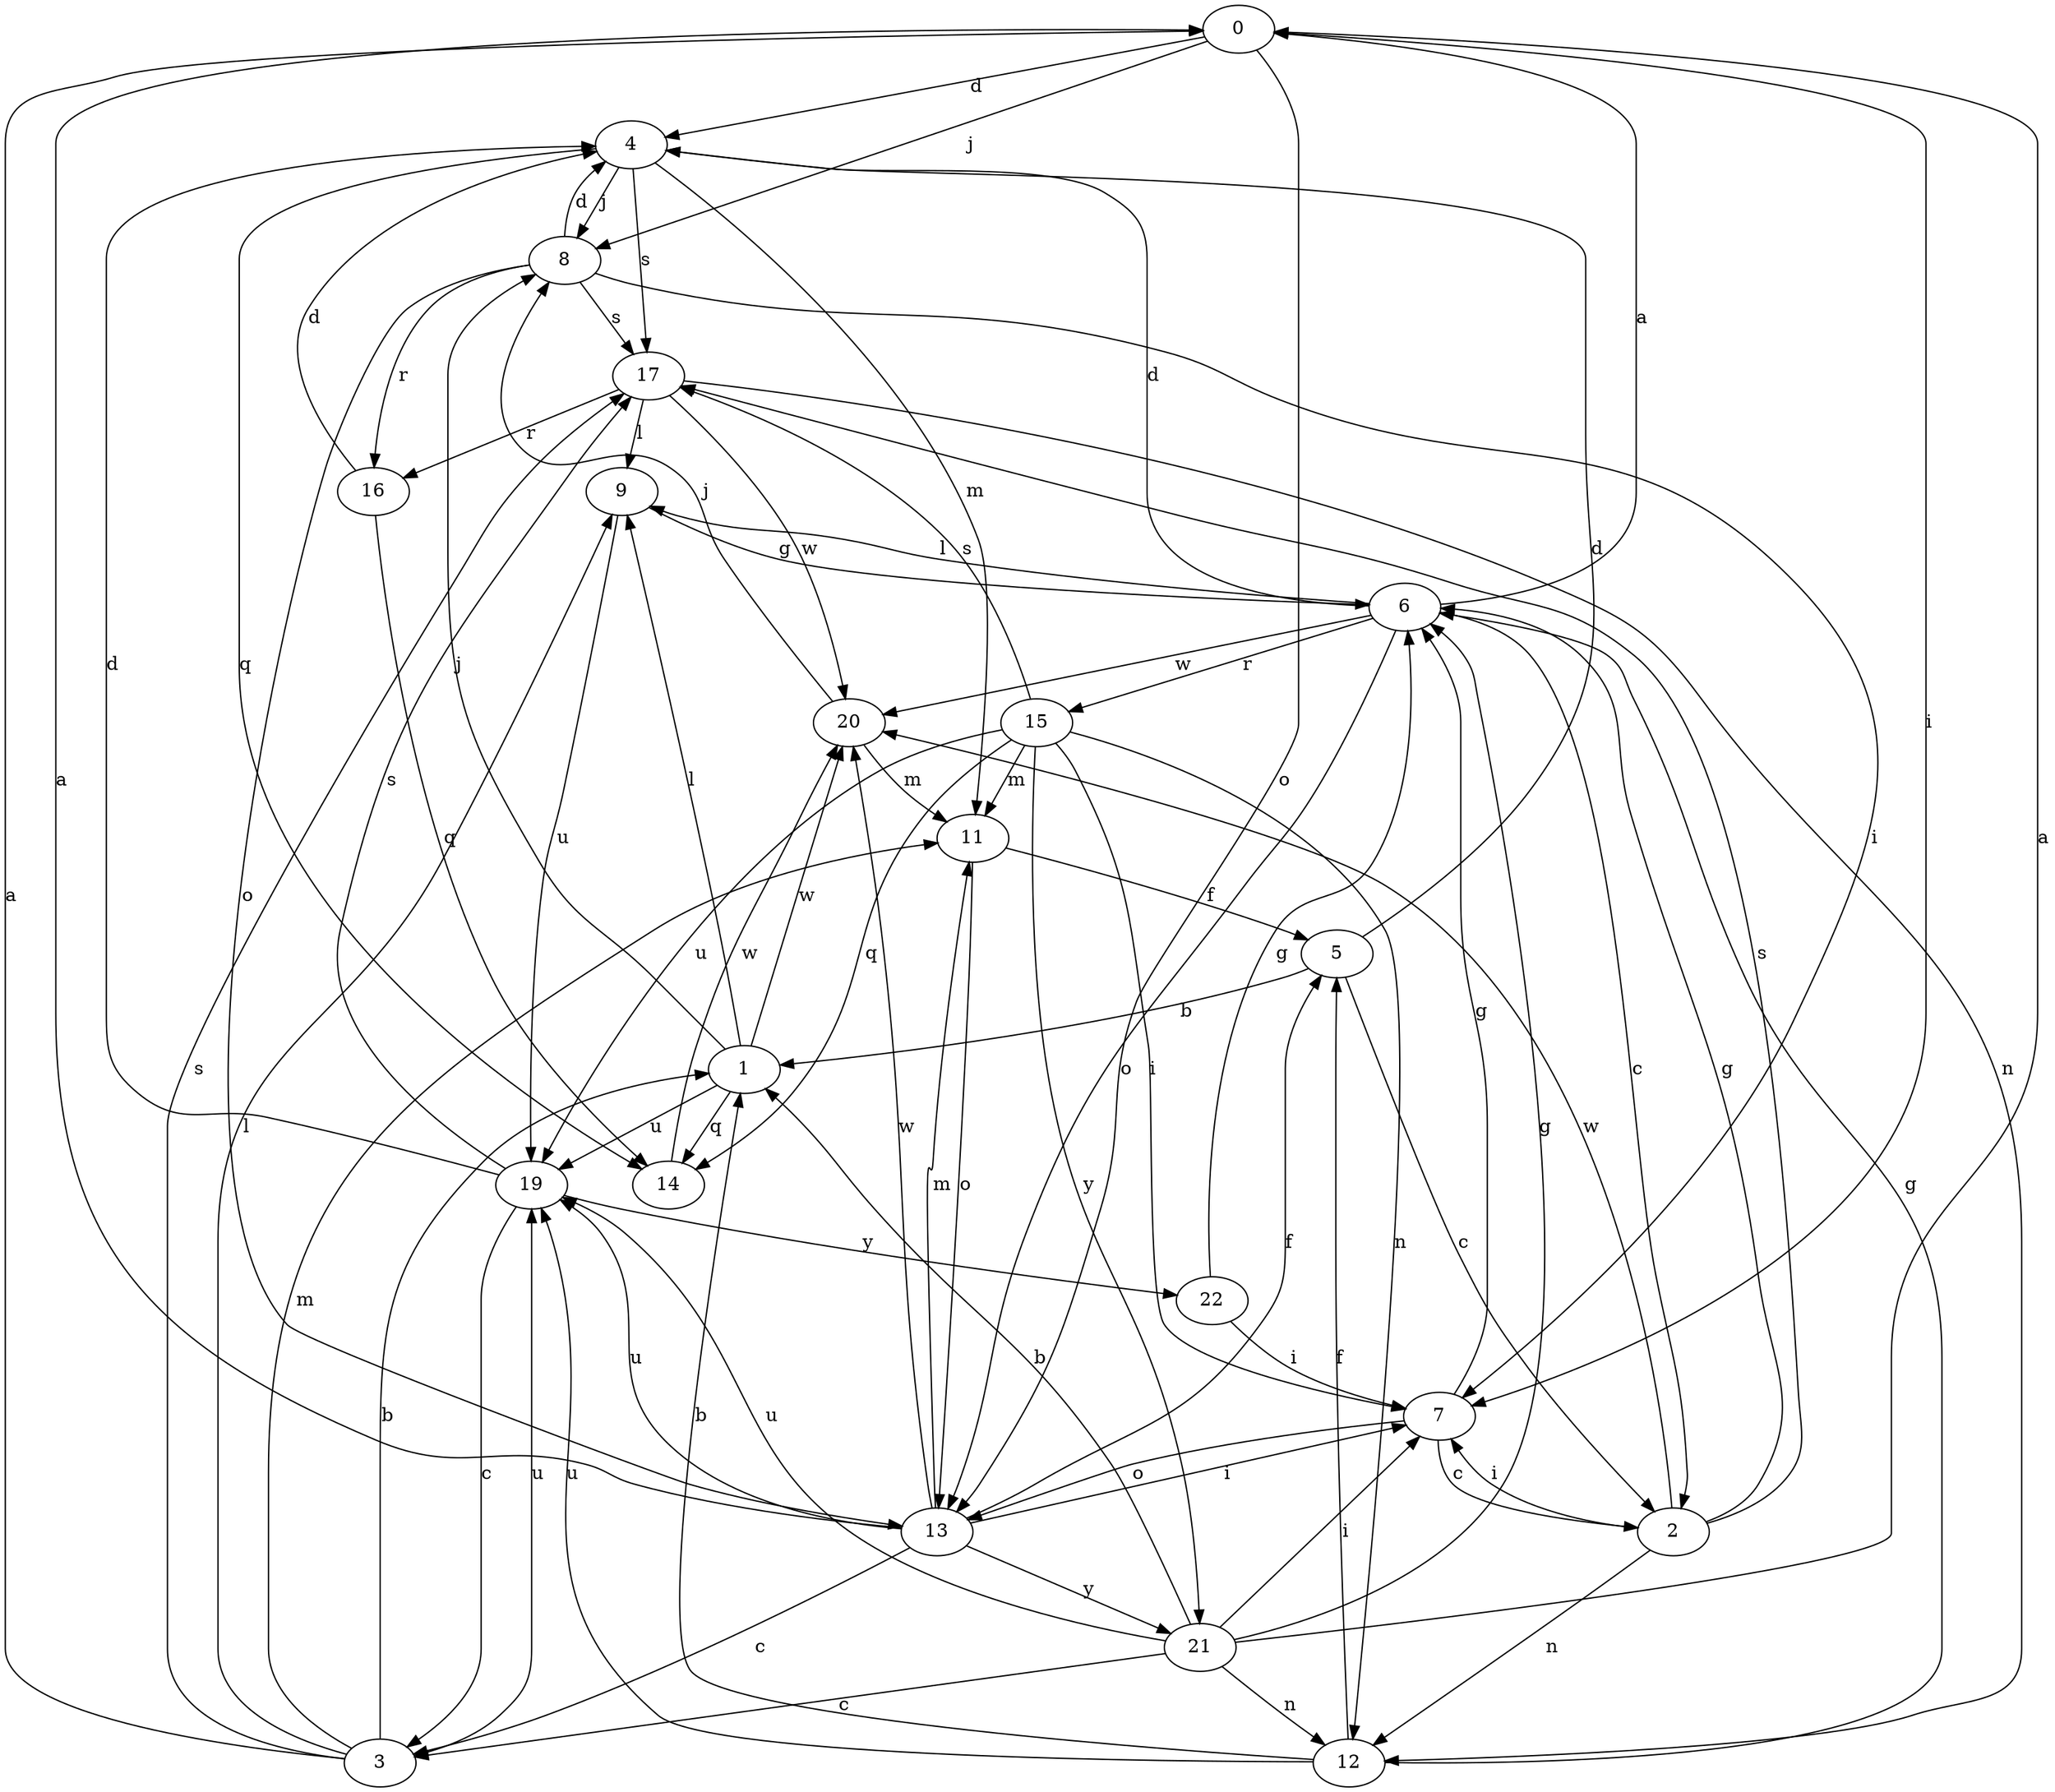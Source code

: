 strict digraph  {
0;
1;
2;
3;
4;
5;
6;
7;
8;
9;
11;
12;
13;
14;
15;
16;
17;
19;
20;
21;
22;
0 -> 4  [label=d];
0 -> 7  [label=i];
0 -> 8  [label=j];
0 -> 13  [label=o];
1 -> 8  [label=j];
1 -> 9  [label=l];
1 -> 14  [label=q];
1 -> 19  [label=u];
1 -> 20  [label=w];
2 -> 6  [label=g];
2 -> 7  [label=i];
2 -> 12  [label=n];
2 -> 17  [label=s];
2 -> 20  [label=w];
3 -> 0  [label=a];
3 -> 1  [label=b];
3 -> 9  [label=l];
3 -> 11  [label=m];
3 -> 17  [label=s];
3 -> 19  [label=u];
4 -> 8  [label=j];
4 -> 11  [label=m];
4 -> 14  [label=q];
4 -> 17  [label=s];
5 -> 1  [label=b];
5 -> 2  [label=c];
5 -> 4  [label=d];
6 -> 0  [label=a];
6 -> 2  [label=c];
6 -> 4  [label=d];
6 -> 9  [label=l];
6 -> 13  [label=o];
6 -> 15  [label=r];
6 -> 20  [label=w];
7 -> 2  [label=c];
7 -> 6  [label=g];
7 -> 13  [label=o];
8 -> 4  [label=d];
8 -> 7  [label=i];
8 -> 13  [label=o];
8 -> 16  [label=r];
8 -> 17  [label=s];
9 -> 6  [label=g];
9 -> 19  [label=u];
11 -> 5  [label=f];
11 -> 13  [label=o];
12 -> 1  [label=b];
12 -> 5  [label=f];
12 -> 6  [label=g];
12 -> 19  [label=u];
13 -> 0  [label=a];
13 -> 3  [label=c];
13 -> 5  [label=f];
13 -> 7  [label=i];
13 -> 11  [label=m];
13 -> 19  [label=u];
13 -> 20  [label=w];
13 -> 21  [label=y];
14 -> 20  [label=w];
15 -> 7  [label=i];
15 -> 11  [label=m];
15 -> 12  [label=n];
15 -> 14  [label=q];
15 -> 17  [label=s];
15 -> 19  [label=u];
15 -> 21  [label=y];
16 -> 4  [label=d];
16 -> 14  [label=q];
17 -> 9  [label=l];
17 -> 12  [label=n];
17 -> 16  [label=r];
17 -> 20  [label=w];
19 -> 3  [label=c];
19 -> 4  [label=d];
19 -> 17  [label=s];
19 -> 22  [label=y];
20 -> 8  [label=j];
20 -> 11  [label=m];
21 -> 0  [label=a];
21 -> 1  [label=b];
21 -> 3  [label=c];
21 -> 6  [label=g];
21 -> 7  [label=i];
21 -> 12  [label=n];
21 -> 19  [label=u];
22 -> 6  [label=g];
22 -> 7  [label=i];
}
